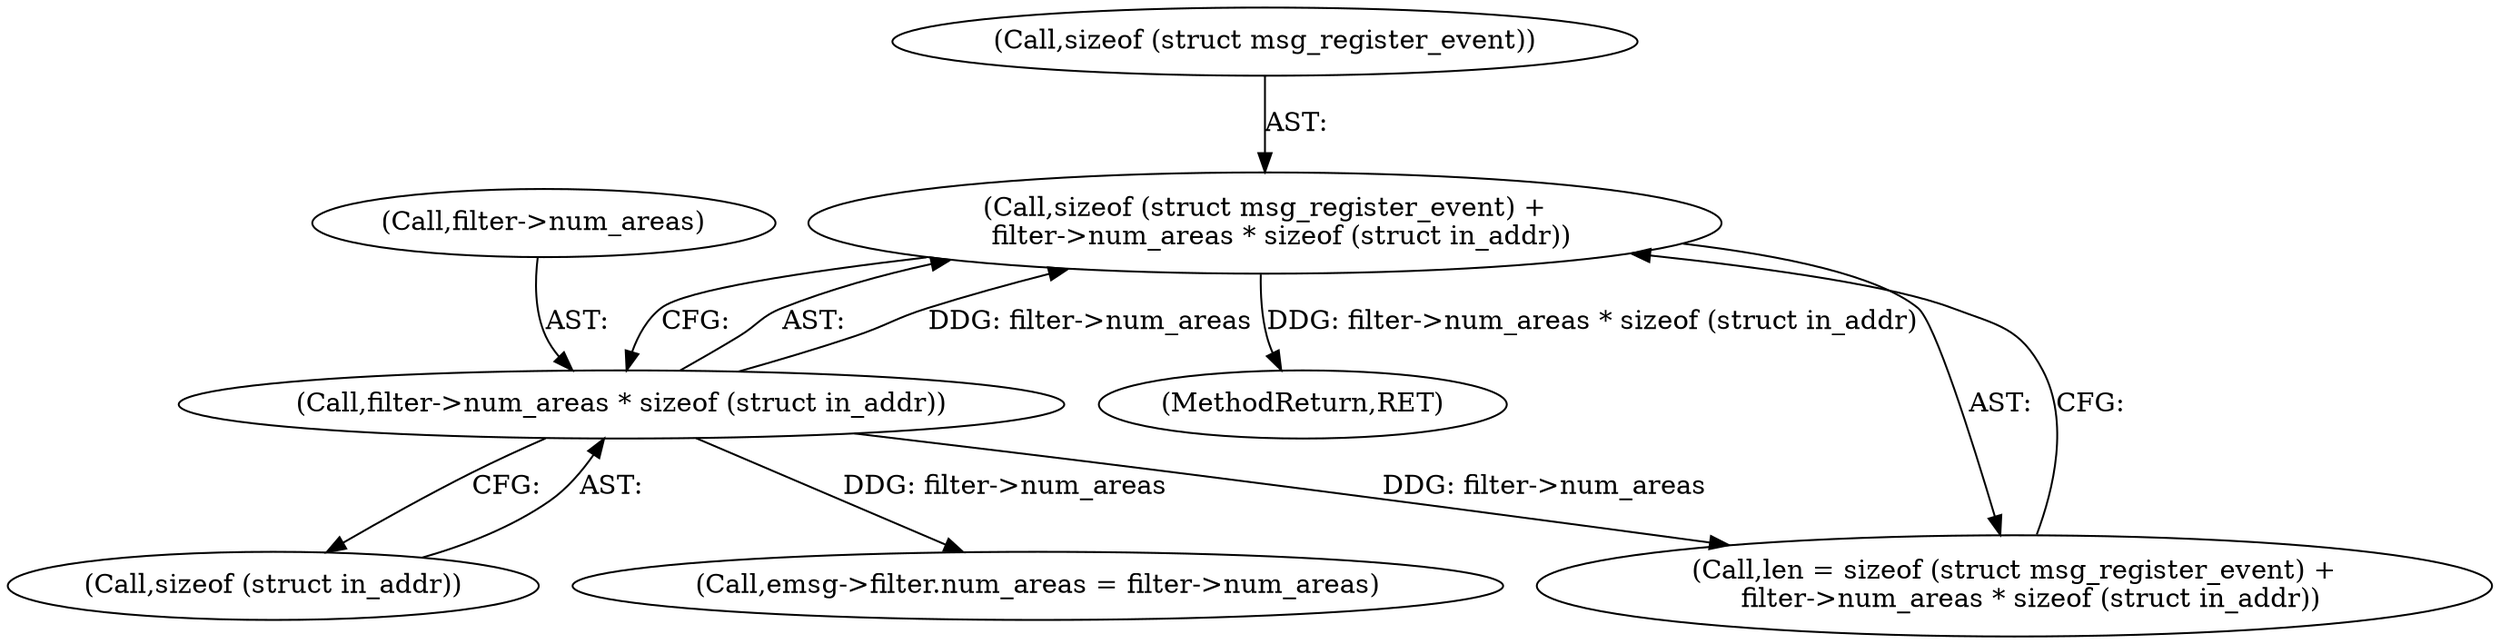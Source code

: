 digraph "0_savannah_3f872fe60463a931c5c766dbf8c36870c0023e88@API" {
"1000115" [label="(Call,sizeof (struct msg_register_event) +\n    filter->num_areas * sizeof (struct in_addr))"];
"1000118" [label="(Call,filter->num_areas * sizeof (struct in_addr))"];
"1000116" [label="(Call,sizeof (struct msg_register_event))"];
"1000122" [label="(Call,sizeof (struct in_addr))"];
"1000167" [label="(MethodReturn,RET)"];
"1000118" [label="(Call,filter->num_areas * sizeof (struct in_addr))"];
"1000119" [label="(Call,filter->num_areas)"];
"1000113" [label="(Call,len = sizeof (struct msg_register_event) +\n    filter->num_areas * sizeof (struct in_addr))"];
"1000143" [label="(Call,emsg->filter.num_areas = filter->num_areas)"];
"1000115" [label="(Call,sizeof (struct msg_register_event) +\n    filter->num_areas * sizeof (struct in_addr))"];
"1000115" -> "1000113"  [label="AST: "];
"1000115" -> "1000118"  [label="CFG: "];
"1000116" -> "1000115"  [label="AST: "];
"1000118" -> "1000115"  [label="AST: "];
"1000113" -> "1000115"  [label="CFG: "];
"1000115" -> "1000167"  [label="DDG: filter->num_areas * sizeof (struct in_addr)"];
"1000118" -> "1000115"  [label="DDG: filter->num_areas"];
"1000118" -> "1000122"  [label="CFG: "];
"1000119" -> "1000118"  [label="AST: "];
"1000122" -> "1000118"  [label="AST: "];
"1000118" -> "1000113"  [label="DDG: filter->num_areas"];
"1000118" -> "1000143"  [label="DDG: filter->num_areas"];
}
